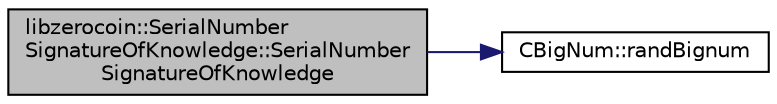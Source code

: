 digraph "libzerocoin::SerialNumberSignatureOfKnowledge::SerialNumberSignatureOfKnowledge"
{
 // LATEX_PDF_SIZE
  edge [fontname="Helvetica",fontsize="10",labelfontname="Helvetica",labelfontsize="10"];
  node [fontname="Helvetica",fontsize="10",shape=record];
  rankdir="LR";
  Node0 [label="libzerocoin::SerialNumber\lSignatureOfKnowledge::SerialNumber\lSignatureOfKnowledge",height=0.2,width=0.4,color="black", fillcolor="grey75", style="filled", fontcolor="black",tooltip=" "];
  Node0 -> Node1 [color="midnightblue",fontsize="10",style="solid"];
  Node1 [label="CBigNum::randBignum",height=0.2,width=0.4,color="black", fillcolor="white", style="filled",URL="$class_c_big_num.html#a83e20522f042dd2b738bd26e21605e3b",tooltip=" "];
}
